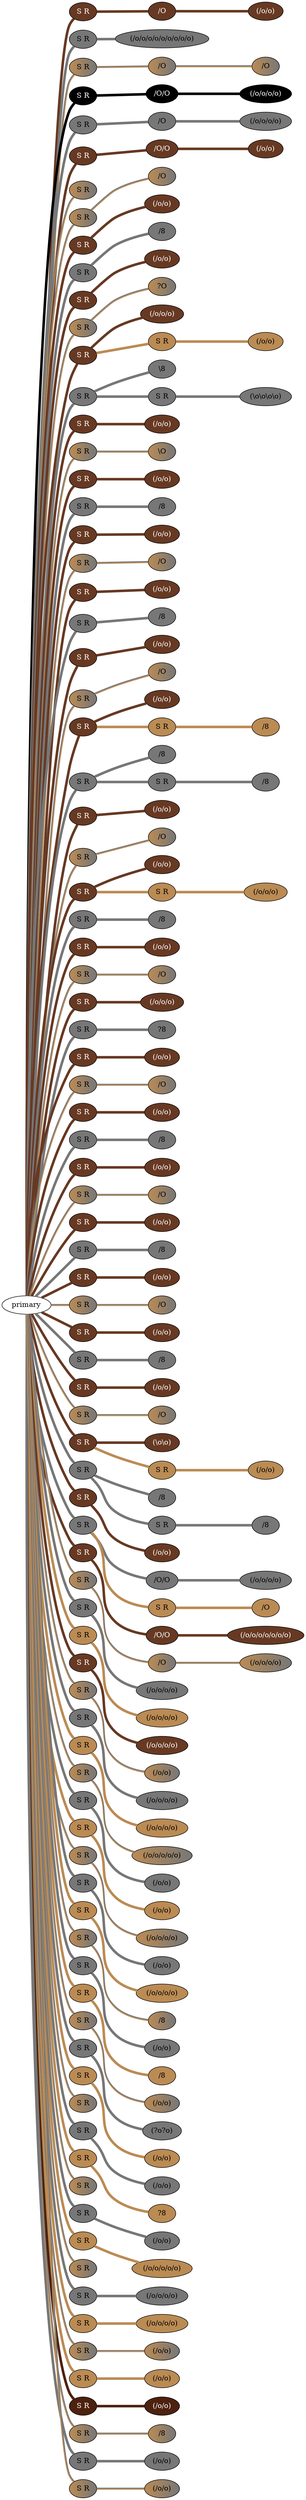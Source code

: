 graph {
 graph [rankdir=LR]
"1" [qtype="pendant_node", pendant_colors="#673923", pendant_ply="S", pendant_attach="R", pendant_length="40.5", label="S R", style=filled, fillcolor="#673923", fontcolor="#ffffff"]
"primary" -- "1" [qtype="pendant_link",penwidth=5,color="#673923"]
"1:0" [qtype="knot_node", knot_value="1", knot_type="S", knot_position="11.5", knot_spin="S", label="/O", style=filled, fillcolor="#673923" , fontcolor="#ffffff"]
"1" -- "1:0" [qtype="knot_link",penwidth=5,color="#673923"]
"1:1" [qtype="knot_node", knot_value="2", knot_type="L", knot_position="21.0", knot_spin="S", label="(/o/o)", style=filled, fillcolor="#673923" , fontcolor="#ffffff"]
"1:0" -- "1:1" [qtype="knot_link",penwidth=5,color="#673923"]
"2" [qtype="pendant_node", pendant_colors="#777777", pendant_ply="S", pendant_attach="R", pendant_length="36.5", label="S R", style=filled, fillcolor="#777777", fontcolor="#000000"]
"primary" -- "2" [qtype="pendant_link",penwidth=5,color="#777777"]
"2:0" [qtype="knot_node", knot_value="9", knot_type="L", knot_position="20.0", knot_spin="S", label="(/o/o/o/o/o/o/o/o/o)", style=filled, fillcolor="#777777" , fontcolor="#000000"]
"2" -- "2:0" [qtype="knot_link",penwidth=5,color="#777777"]
"3" [qtype="pendant_node", pendant_colors="#BB8B54:#777777", pendant_ply="S", pendant_attach="R", pendant_length="42.0", label="S R", style=filled, fillcolor="#BB8B54:#777777", fontcolor="#000000"]
"primary" -- "3" [qtype="pendant_link",penwidth=2,color="#BB8B54:#777777"]
"3:0" [qtype="knot_node", knot_value="1", knot_type="S", knot_position="7.0", knot_spin="S", label="/O", style=filled, fillcolor="#BB8B54:#777777" , fontcolor="#000000"]
"3" -- "3:0" [qtype="knot_link",penwidth=2,color="#BB8B54:#777777"]
"3:1" [qtype="knot_node", knot_value="1", knot_type="S", knot_position="14.5", knot_spin="S", label="/O", style=filled, fillcolor="#BB8B54:#777777" , fontcolor="#000000"]
"3:0" -- "3:1" [qtype="knot_link",penwidth=2,color="#BB8B54:#777777"]
"4" [qtype="pendant_node", pendant_colors="#000000", pendant_ply="S", pendant_attach="R", pendant_length="46.5", label="S R", style=filled, fillcolor="#000000", fontcolor="#ffffff"]
"primary" -- "4" [qtype="pendant_link",penwidth=5,color="#000000"]
"4:0" [qtype="knot_node", knot_value="2", knot_type="S", knot_position="14.0", knot_spin="S", label="/O/O", style=filled, fillcolor="#000000" , fontcolor="#ffffff"]
"4" -- "4:0" [qtype="knot_link",penwidth=5,color="#000000"]
"4:1" [qtype="knot_node", knot_value="4", knot_type="L", knot_position="27.5", knot_spin="S", label="(/o/o/o/o)", style=filled, fillcolor="#000000" , fontcolor="#ffffff"]
"4:0" -- "4:1" [qtype="knot_link",penwidth=5,color="#000000"]
"5" [qtype="pendant_node", pendant_colors="#777777", pendant_ply="S", pendant_attach="R", pendant_length="41.0", label="S R", style=filled, fillcolor="#777777", fontcolor="#000000"]
"primary" -- "5" [qtype="pendant_link",penwidth=5,color="#777777"]
"5:0" [qtype="knot_node", knot_value="1", knot_type="S", knot_position="14.5", knot_spin="S", label="/O", style=filled, fillcolor="#777777" , fontcolor="#000000"]
"5" -- "5:0" [qtype="knot_link",penwidth=5,color="#777777"]
"5:1" [qtype="knot_node", knot_value="4", knot_type="L", knot_position="28.0", knot_spin="S", label="(/o/o/o/o)", style=filled, fillcolor="#777777" , fontcolor="#000000"]
"5:0" -- "5:1" [qtype="knot_link",penwidth=5,color="#777777"]
"6" [qtype="pendant_node", pendant_colors="#673923", pendant_ply="S", pendant_attach="R", pendant_length="36.5", label="S R", style=filled, fillcolor="#673923", fontcolor="#ffffff"]
"primary" -- "6" [qtype="pendant_link",penwidth=5,color="#673923"]
"6:0" [qtype="knot_node", knot_value="2", knot_type="S", knot_position="13.5", knot_spin="S", label="/O/O", style=filled, fillcolor="#673923" , fontcolor="#ffffff"]
"6" -- "6:0" [qtype="knot_link",penwidth=5,color="#673923"]
"6:1" [qtype="knot_node", knot_value="2", knot_type="L", knot_position="27.0", knot_spin="S", label="(/o/o)", style=filled, fillcolor="#673923" , fontcolor="#ffffff"]
"6:0" -- "6:1" [qtype="knot_link",penwidth=5,color="#673923"]
"7" [qtype="pendant_node", pendant_colors="#BB8B54:#777777", pendant_ply="S", pendant_attach="R", pendant_length="50.0", label="S R", style=filled, fillcolor="#BB8B54:#777777", fontcolor="#000000"]
"primary" -- "7" [qtype="pendant_link",penwidth=2,color="#BB8B54:#777777"]
"8" [qtype="pendant_node", pendant_colors="#BB8B54:#777777", pendant_ply="S", pendant_attach="R", pendant_length="43.0", label="S R", style=filled, fillcolor="#BB8B54:#777777", fontcolor="#000000"]
"primary" -- "8" [qtype="pendant_link",penwidth=2,color="#BB8B54:#777777"]
"8:0" [qtype="knot_node", knot_value="1", knot_type="S", knot_position="13.5", knot_spin="S", label="/O", style=filled, fillcolor="#BB8B54:#777777" , fontcolor="#000000"]
"8" -- "8:0" [qtype="knot_link",penwidth=2,color="#BB8B54:#777777"]
"9" [qtype="pendant_node", pendant_colors="#673923", pendant_ply="S", pendant_attach="R", pendant_length="52.0", label="S R", style=filled, fillcolor="#673923", fontcolor="#ffffff"]
"primary" -- "9" [qtype="pendant_link",penwidth=5,color="#673923"]
"9:0" [qtype="knot_node", knot_value="2", knot_type="L", knot_position="26.0", knot_spin="S", label="(/o/o)", style=filled, fillcolor="#673923" , fontcolor="#ffffff"]
"9" -- "9:0" [qtype="knot_link",penwidth=5,color="#673923"]
"10" [qtype="pendant_node", pendant_colors="#777777", pendant_ply="S", pendant_attach="R", pendant_length="46.0", label="S R", style=filled, fillcolor="#777777", fontcolor="#000000"]
"primary" -- "10" [qtype="pendant_link",penwidth=5,color="#777777"]
"10:0" [qtype="knot_node", knot_value="1", knot_type="E", knot_position="25.5", knot_spin="S", label="/8", style=filled, fillcolor="#777777" , fontcolor="#000000"]
"10" -- "10:0" [qtype="knot_link",penwidth=5,color="#777777"]
"11" [qtype="pendant_node", pendant_colors="#673923", pendant_ply="S", pendant_attach="R", pendant_length="46.0", label="S R", style=filled, fillcolor="#673923", fontcolor="#ffffff"]
"primary" -- "11" [qtype="pendant_link",penwidth=5,color="#673923"]
"11:0" [qtype="knot_node", knot_value="2", knot_type="L", knot_position="26.0", knot_spin="S", label="(/o/o)", style=filled, fillcolor="#673923" , fontcolor="#ffffff"]
"11" -- "11:0" [qtype="knot_link",penwidth=5,color="#673923"]
"12" [qtype="pendant_node", pendant_colors="#BB8B54:#777777", pendant_ply="S", pendant_attach="R", pendant_length="40.0", label="S R", style=filled, fillcolor="#BB8B54:#777777", fontcolor="#000000"]
"primary" -- "12" [qtype="pendant_link",penwidth=2,color="#BB8B54:#777777"]
"12:0" [qtype="knot_node", knot_value="1", knot_type="S", knot_position="14.0", knot_spin="U", label="?O", style=filled, fillcolor="#BB8B54:#777777" , fontcolor="#000000"]
"12" -- "12:0" [qtype="knot_link",penwidth=2,color="#BB8B54:#777777"]
"13" [qtype="pendant_node", pendant_colors="#673923", pendant_ply="S", pendant_attach="R", pendant_length="50.0", label="S R", style=filled, fillcolor="#673923", fontcolor="#ffffff"]
"primary" -- "13" [qtype="pendant_link",penwidth=5,color="#673923"]
"13:0" [qtype="knot_node", knot_value="3", knot_type="L", knot_position="25.5", knot_spin="S", label="(/o/o/o)", style=filled, fillcolor="#673923" , fontcolor="#ffffff"]
"13" -- "13:0" [qtype="knot_link",penwidth=5,color="#673923"]
"13s1" [qtype="pendant_node", pendant_colors="#BB8B54", pendant_ply="S", pendant_attach="R", pendant_length="38.0", label="S R", style=filled, fillcolor="#BB8B54", fontcolor="#000000"]
"13" -- "13s1" [qtype="pendant_link",penwidth=5,color="#BB8B54"]
"13s1:0" [qtype="knot_node", knot_value="2", knot_type="L", knot_position="25.5", knot_spin="S", label="(/o/o)", style=filled, fillcolor="#BB8B54" , fontcolor="#000000"]
"13s1" -- "13s1:0" [qtype="knot_link",penwidth=5,color="#BB8B54"]
"14" [qtype="pendant_node", pendant_colors="#777777", pendant_ply="S", pendant_attach="R", pendant_length="43.0", label="S R", style=filled, fillcolor="#777777", fontcolor="#000000"]
"primary" -- "14" [qtype="pendant_link",penwidth=5,color="#777777"]
"14:0" [qtype="knot_node", knot_value="1", knot_type="E", knot_position="26.5", knot_spin="Z", label="\\8", style=filled, fillcolor="#777777" , fontcolor="#000000"]
"14" -- "14:0" [qtype="knot_link",penwidth=5,color="#777777"]
"14s1" [qtype="pendant_node", pendant_colors="#777777", pendant_ply="S", pendant_attach="R", pendant_length="27.5", label="S R", style=filled, fillcolor="#777777", fontcolor="#000000"]
"14" -- "14s1" [qtype="pendant_link",penwidth=5,color="#777777"]
"14s1:0" [qtype="knot_node", knot_value="4", knot_type="L", knot_position="13.5", knot_spin="Z", label="(\\o\\o\\o\\o)", style=filled, fillcolor="#777777" , fontcolor="#000000"]
"14s1" -- "14s1:0" [qtype="knot_link",penwidth=5,color="#777777"]
"15" [qtype="pendant_node", pendant_colors="#673923", pendant_ply="S", pendant_attach="R", pendant_length="44.5", label="S R", style=filled, fillcolor="#673923", fontcolor="#ffffff"]
"primary" -- "15" [qtype="pendant_link",penwidth=5,color="#673923"]
"15:0" [qtype="knot_node", knot_value="2", knot_type="L", knot_position="25.0", knot_spin="S", label="(/o/o)", style=filled, fillcolor="#673923" , fontcolor="#ffffff"]
"15" -- "15:0" [qtype="knot_link",penwidth=5,color="#673923"]
"16" [qtype="pendant_node", pendant_colors="#BB8B54:#777777", pendant_ply="S", pendant_attach="R", pendant_length="42.5", label="S R", style=filled, fillcolor="#BB8B54:#777777", fontcolor="#000000"]
"primary" -- "16" [qtype="pendant_link",penwidth=2,color="#BB8B54:#777777"]
"16:0" [qtype="knot_node", knot_value="1", knot_type="S", knot_position="14.0", knot_spin="Z", label="\\O", style=filled, fillcolor="#BB8B54:#777777" , fontcolor="#000000"]
"16" -- "16:0" [qtype="knot_link",penwidth=2,color="#BB8B54:#777777"]
"17" [qtype="pendant_node", pendant_colors="#673923", pendant_ply="S", pendant_attach="R", pendant_length="51.5", label="S R", style=filled, fillcolor="#673923", fontcolor="#ffffff"]
"primary" -- "17" [qtype="pendant_link",penwidth=5,color="#673923"]
"17:0" [qtype="knot_node", knot_value="2", knot_type="L", knot_position="25.5", knot_spin="S", label="(/o/o)", style=filled, fillcolor="#673923" , fontcolor="#ffffff"]
"17" -- "17:0" [qtype="knot_link",penwidth=5,color="#673923"]
"18" [qtype="pendant_node", pendant_colors="#777777", pendant_ply="S", pendant_attach="R", pendant_length="41.5", label="S R", style=filled, fillcolor="#777777", fontcolor="#000000"]
"primary" -- "18" [qtype="pendant_link",penwidth=5,color="#777777"]
"18:0" [qtype="knot_node", knot_value="1", knot_type="E", knot_position="25.5", knot_spin="S", label="/8", style=filled, fillcolor="#777777" , fontcolor="#000000"]
"18" -- "18:0" [qtype="knot_link",penwidth=5,color="#777777"]
"19" [qtype="pendant_node", pendant_colors="#673923", pendant_ply="S", pendant_attach="R", pendant_length="44.5", label="S R", style=filled, fillcolor="#673923", fontcolor="#ffffff"]
"primary" -- "19" [qtype="pendant_link",penwidth=5,color="#673923"]
"19:0" [qtype="knot_node", knot_value="2", knot_type="L", knot_position="24.0", knot_spin="S", label="(/o/o)", style=filled, fillcolor="#673923" , fontcolor="#ffffff"]
"19" -- "19:0" [qtype="knot_link",penwidth=5,color="#673923"]
"20" [qtype="pendant_node", pendant_colors="#BB8B54:#777777", pendant_ply="S", pendant_attach="R", pendant_length="44.0", label="S R", style=filled, fillcolor="#BB8B54:#777777", fontcolor="#000000"]
"primary" -- "20" [qtype="pendant_link",penwidth=2,color="#BB8B54:#777777"]
"20:0" [qtype="knot_node", knot_value="1", knot_type="S", knot_position="14.0", knot_spin="S", label="/O", style=filled, fillcolor="#BB8B54:#777777" , fontcolor="#000000"]
"20" -- "20:0" [qtype="knot_link",penwidth=2,color="#BB8B54:#777777"]
"21" [qtype="pendant_node", pendant_colors="#673923", pendant_ply="S", pendant_attach="R", pendant_length="53.0", label="S R", style=filled, fillcolor="#673923", fontcolor="#ffffff"]
"primary" -- "21" [qtype="pendant_link",penwidth=5,color="#673923"]
"21:0" [qtype="knot_node", knot_value="2", knot_type="L", knot_position="25.5", knot_spin="S", label="(/o/o)", style=filled, fillcolor="#673923" , fontcolor="#ffffff"]
"21" -- "21:0" [qtype="knot_link",penwidth=5,color="#673923"]
"22" [qtype="pendant_node", pendant_colors="#777777", pendant_ply="S", pendant_attach="R", pendant_length="44.5", label="S R", style=filled, fillcolor="#777777", fontcolor="#000000"]
"primary" -- "22" [qtype="pendant_link",penwidth=5,color="#777777"]
"22:0" [qtype="knot_node", knot_value="1", knot_type="E", knot_position="26.0", knot_spin="S", label="/8", style=filled, fillcolor="#777777" , fontcolor="#000000"]
"22" -- "22:0" [qtype="knot_link",penwidth=5,color="#777777"]
"23" [qtype="pendant_node", pendant_colors="#673923", pendant_ply="S", pendant_attach="R", pendant_length="46.5", label="S R", style=filled, fillcolor="#673923", fontcolor="#ffffff"]
"primary" -- "23" [qtype="pendant_link",penwidth=5,color="#673923"]
"23:0" [qtype="knot_node", knot_value="2", knot_type="L", knot_position="24.5", knot_spin="S", label="(/o/o)", style=filled, fillcolor="#673923" , fontcolor="#ffffff"]
"23" -- "23:0" [qtype="knot_link",penwidth=5,color="#673923"]
"24" [qtype="pendant_node", pendant_colors="#BB8B54:#777777", pendant_ply="S", pendant_attach="R", pendant_length="44.5", label="S R", style=filled, fillcolor="#BB8B54:#777777", fontcolor="#000000"]
"primary" -- "24" [qtype="pendant_link",penwidth=2,color="#BB8B54:#777777"]
"24:0" [qtype="knot_node", knot_value="1", knot_type="S", knot_position="14.5", knot_spin="S", label="/O", style=filled, fillcolor="#BB8B54:#777777" , fontcolor="#000000"]
"24" -- "24:0" [qtype="knot_link",penwidth=2,color="#BB8B54:#777777"]
"25" [qtype="pendant_node", pendant_colors="#673923", pendant_ply="S", pendant_attach="R", pendant_length="43.0", label="S R", style=filled, fillcolor="#673923", fontcolor="#ffffff"]
"primary" -- "25" [qtype="pendant_link",penwidth=5,color="#673923"]
"25:0" [qtype="knot_node", knot_value="2", knot_type="L", knot_position="26.0", knot_spin="S", label="(/o/o)", style=filled, fillcolor="#673923" , fontcolor="#ffffff"]
"25" -- "25:0" [qtype="knot_link",penwidth=5,color="#673923"]
"25s1" [qtype="pendant_node", pendant_colors="#BB8B54", pendant_ply="S", pendant_attach="R", pendant_length="44.0", label="S R", style=filled, fillcolor="#BB8B54", fontcolor="#000000"]
"25" -- "25s1" [qtype="pendant_link",penwidth=5,color="#BB8B54"]
"25s1:0" [qtype="knot_node", knot_value="1", knot_type="E", knot_position="25.0", knot_spin="S", label="/8", style=filled, fillcolor="#BB8B54" , fontcolor="#000000"]
"25s1" -- "25s1:0" [qtype="knot_link",penwidth=5,color="#BB8B54"]
"26" [qtype="pendant_node", pendant_colors="#777777", pendant_ply="S", pendant_attach="R", pendant_length="44.0", label="S R", style=filled, fillcolor="#777777", fontcolor="#000000"]
"primary" -- "26" [qtype="pendant_link",penwidth=5,color="#777777"]
"26:0" [qtype="knot_node", knot_value="1", knot_type="E", knot_position="25.5", knot_spin="S", label="/8", style=filled, fillcolor="#777777" , fontcolor="#000000"]
"26" -- "26:0" [qtype="knot_link",penwidth=5,color="#777777"]
"26s1" [qtype="pendant_node", pendant_colors="#777777", pendant_ply="S", pendant_attach="R", pendant_length="38.0", label="S R", style=filled, fillcolor="#777777", fontcolor="#000000"]
"26" -- "26s1" [qtype="pendant_link",penwidth=5,color="#777777"]
"26s1:0" [qtype="knot_node", knot_value="1", knot_type="E", knot_position="25.0", knot_spin="S", label="/8", style=filled, fillcolor="#777777" , fontcolor="#000000"]
"26s1" -- "26s1:0" [qtype="knot_link",penwidth=5,color="#777777"]
"27" [qtype="pendant_node", pendant_colors="#673923", pendant_ply="S", pendant_attach="R", pendant_length="45.5", label="S R", style=filled, fillcolor="#673923", fontcolor="#ffffff"]
"primary" -- "27" [qtype="pendant_link",penwidth=5,color="#673923"]
"27:0" [qtype="knot_node", knot_value="2", knot_type="L", knot_position="25.0", knot_spin="S", label="(/o/o)", style=filled, fillcolor="#673923" , fontcolor="#ffffff"]
"27" -- "27:0" [qtype="knot_link",penwidth=5,color="#673923"]
"28" [qtype="pendant_node", pendant_colors="#BB8B54:#777777", pendant_ply="S", pendant_attach="R", pendant_length="41.5", label="S R", style=filled, fillcolor="#BB8B54:#777777", fontcolor="#000000"]
"primary" -- "28" [qtype="pendant_link",penwidth=2,color="#BB8B54:#777777"]
"28:0" [qtype="knot_node", knot_value="1", knot_type="S", knot_position="14.0", knot_spin="S", label="/O", style=filled, fillcolor="#BB8B54:#777777" , fontcolor="#000000"]
"28" -- "28:0" [qtype="knot_link",penwidth=2,color="#BB8B54:#777777"]
"29" [qtype="pendant_node", pendant_colors="#673923", pendant_ply="S", pendant_attach="R", pendant_length="50.5", label="S R", style=filled, fillcolor="#673923", fontcolor="#ffffff"]
"primary" -- "29" [qtype="pendant_link",penwidth=5,color="#673923"]
"29:0" [qtype="knot_node", knot_value="2", knot_type="L", knot_position="25.0", knot_spin="S", label="(/o/o)", style=filled, fillcolor="#673923" , fontcolor="#ffffff"]
"29" -- "29:0" [qtype="knot_link",penwidth=5,color="#673923"]
"29s1" [qtype="pendant_node", pendant_colors="#BB8B54", pendant_ply="S", pendant_attach="R", pendant_length="44.0", label="S R", style=filled, fillcolor="#BB8B54", fontcolor="#000000"]
"29" -- "29s1" [qtype="pendant_link",penwidth=5,color="#BB8B54"]
"29s1:0" [qtype="knot_node", knot_value="3", knot_type="L", knot_position="24.0", knot_spin="S", label="(/o/o/o)", style=filled, fillcolor="#BB8B54" , fontcolor="#000000"]
"29s1" -- "29s1:0" [qtype="knot_link",penwidth=5,color="#BB8B54"]
"30" [qtype="pendant_node", pendant_colors="#777777", pendant_ply="S", pendant_attach="R", pendant_length="45.0", label="S R", style=filled, fillcolor="#777777", fontcolor="#000000"]
"primary" -- "30" [qtype="pendant_link",penwidth=5,color="#777777"]
"30:0" [qtype="knot_node", knot_value="1", knot_type="E", knot_position="25.0", knot_spin="S", label="/8", style=filled, fillcolor="#777777" , fontcolor="#000000"]
"30" -- "30:0" [qtype="knot_link",penwidth=5,color="#777777"]
"31" [qtype="pendant_node", pendant_colors="#673923", pendant_ply="S", pendant_attach="R", pendant_length="47.0", label="S R", style=filled, fillcolor="#673923", fontcolor="#ffffff"]
"primary" -- "31" [qtype="pendant_link",penwidth=5,color="#673923"]
"31:0" [qtype="knot_node", knot_value="2", knot_type="L", knot_position="24.5", knot_spin="S", label="(/o/o)", style=filled, fillcolor="#673923" , fontcolor="#ffffff"]
"31" -- "31:0" [qtype="knot_link",penwidth=5,color="#673923"]
"32" [qtype="pendant_node", pendant_colors="#BB8B54:#777777", pendant_ply="S", pendant_attach="R", pendant_length="37.5", label="S R", style=filled, fillcolor="#BB8B54:#777777", fontcolor="#000000"]
"primary" -- "32" [qtype="pendant_link",penwidth=2,color="#BB8B54:#777777"]
"32:0" [qtype="knot_node", knot_value="1", knot_type="S", knot_position="12.5", knot_spin="S", label="/O", style=filled, fillcolor="#BB8B54:#777777" , fontcolor="#000000"]
"32" -- "32:0" [qtype="knot_link",penwidth=2,color="#BB8B54:#777777"]
"33" [qtype="pendant_node", pendant_colors="#673923", pendant_ply="S", pendant_attach="R", pendant_length="50.0", label="S R", style=filled, fillcolor="#673923", fontcolor="#ffffff"]
"primary" -- "33" [qtype="pendant_link",penwidth=5,color="#673923"]
"33:0" [qtype="knot_node", knot_value="3", knot_type="L", knot_position="26.0", knot_spin="S", label="(/o/o/o)", style=filled, fillcolor="#673923" , fontcolor="#ffffff"]
"33" -- "33:0" [qtype="knot_link",penwidth=5,color="#673923"]
"34" [qtype="pendant_node", pendant_colors="#777777", pendant_ply="S", pendant_attach="R", pendant_length="42.0", label="S R", style=filled, fillcolor="#777777", fontcolor="#000000"]
"primary" -- "34" [qtype="pendant_link",penwidth=5,color="#777777"]
"34:0" [qtype="knot_node", knot_value="1", knot_type="E", knot_position="26.0", knot_spin="U", label="?8", style=filled, fillcolor="#777777" , fontcolor="#000000"]
"34" -- "34:0" [qtype="knot_link",penwidth=5,color="#777777"]
"35" [qtype="pendant_node", pendant_colors="#673923", pendant_ply="S", pendant_attach="R", pendant_length="45.5", label="S R", style=filled, fillcolor="#673923", fontcolor="#ffffff"]
"primary" -- "35" [qtype="pendant_link",penwidth=5,color="#673923"]
"35:0" [qtype="knot_node", knot_value="2", knot_type="L", knot_position="24.5", knot_spin="S", label="(/o/o)", style=filled, fillcolor="#673923" , fontcolor="#ffffff"]
"35" -- "35:0" [qtype="knot_link",penwidth=5,color="#673923"]
"36" [qtype="pendant_node", pendant_colors="#BB8B54:#777777", pendant_ply="S", pendant_attach="R", pendant_length="37.5", label="S R", style=filled, fillcolor="#BB8B54:#777777", fontcolor="#000000"]
"primary" -- "36" [qtype="pendant_link",penwidth=2,color="#BB8B54:#777777"]
"36:0" [qtype="knot_node", knot_value="1", knot_type="S", knot_position="12.0", knot_spin="S", label="/O", style=filled, fillcolor="#BB8B54:#777777" , fontcolor="#000000"]
"36" -- "36:0" [qtype="knot_link",penwidth=2,color="#BB8B54:#777777"]
"37" [qtype="pendant_node", pendant_colors="#673923", pendant_ply="S", pendant_attach="R", pendant_length="49.0", label="S R", style=filled, fillcolor="#673923", fontcolor="#ffffff"]
"primary" -- "37" [qtype="pendant_link",penwidth=5,color="#673923"]
"37:0" [qtype="knot_node", knot_value="2", knot_type="L", knot_position="26.0", knot_spin="S", label="(/o/o)", style=filled, fillcolor="#673923" , fontcolor="#ffffff"]
"37" -- "37:0" [qtype="knot_link",penwidth=5,color="#673923"]
"38" [qtype="pendant_node", pendant_colors="#777777", pendant_ply="S", pendant_attach="R", pendant_length="44.5", label="S R", style=filled, fillcolor="#777777", fontcolor="#000000"]
"primary" -- "38" [qtype="pendant_link",penwidth=5,color="#777777"]
"38:0" [qtype="knot_node", knot_value="1", knot_type="E", knot_position="26.0", knot_spin="S", label="/8", style=filled, fillcolor="#777777" , fontcolor="#000000"]
"38" -- "38:0" [qtype="knot_link",penwidth=5,color="#777777"]
"39" [qtype="pendant_node", pendant_colors="#673923", pendant_ply="S", pendant_attach="R", pendant_length="48.5", label="S R", style=filled, fillcolor="#673923", fontcolor="#ffffff"]
"primary" -- "39" [qtype="pendant_link",penwidth=5,color="#673923"]
"39:0" [qtype="knot_node", knot_value="2", knot_type="L", knot_position="27.0", knot_spin="S", label="(/o/o)", style=filled, fillcolor="#673923" , fontcolor="#ffffff"]
"39" -- "39:0" [qtype="knot_link",penwidth=5,color="#673923"]
"40" [qtype="pendant_node", pendant_colors="#BB8B54:#777777", pendant_ply="S", pendant_attach="R", pendant_length="43.5", label="S R", style=filled, fillcolor="#BB8B54:#777777", fontcolor="#000000"]
"primary" -- "40" [qtype="pendant_link",penwidth=2,color="#BB8B54:#777777"]
"40:0" [qtype="knot_node", knot_value="1", knot_type="S", knot_position="12.0", knot_spin="S", label="/O", style=filled, fillcolor="#BB8B54:#777777" , fontcolor="#000000"]
"40" -- "40:0" [qtype="knot_link",penwidth=2,color="#BB8B54:#777777"]
"41" [qtype="pendant_node", pendant_colors="#673923", pendant_ply="S", pendant_attach="R", pendant_length="51.0", label="S R", style=filled, fillcolor="#673923", fontcolor="#ffffff"]
"primary" -- "41" [qtype="pendant_link",penwidth=5,color="#673923"]
"41:0" [qtype="knot_node", knot_value="2", knot_type="L", knot_position="26.5", knot_spin="S", label="(/o/o)", style=filled, fillcolor="#673923" , fontcolor="#ffffff"]
"41" -- "41:0" [qtype="knot_link",penwidth=5,color="#673923"]
"42" [qtype="pendant_node", pendant_colors="#777777", pendant_ply="S", pendant_attach="R", pendant_length="34.5", label="S R", style=filled, fillcolor="#777777", fontcolor="#000000"]
"primary" -- "42" [qtype="pendant_link",penwidth=5,color="#777777"]
"42:0" [qtype="knot_node", knot_value="1", knot_type="E", knot_position="25.5", knot_spin="S", label="/8", style=filled, fillcolor="#777777" , fontcolor="#000000"]
"42" -- "42:0" [qtype="knot_link",penwidth=5,color="#777777"]
"43" [qtype="pendant_node", pendant_colors="#673923", pendant_ply="S", pendant_attach="R", pendant_length="46.5", label="S R", style=filled, fillcolor="#673923", fontcolor="#ffffff"]
"primary" -- "43" [qtype="pendant_link",penwidth=5,color="#673923"]
"43:0" [qtype="knot_node", knot_value="2", knot_type="L", knot_position="25.0", knot_spin="S", label="(/o/o)", style=filled, fillcolor="#673923" , fontcolor="#ffffff"]
"43" -- "43:0" [qtype="knot_link",penwidth=5,color="#673923"]
"44" [qtype="pendant_node", pendant_colors="#BB8B54:#777777", pendant_ply="S", pendant_attach="R", pendant_length="38.0", label="S R", style=filled, fillcolor="#BB8B54:#777777", fontcolor="#000000"]
"primary" -- "44" [qtype="pendant_link",penwidth=2,color="#BB8B54:#777777"]
"44:0" [qtype="knot_node", knot_value="1", knot_type="S", knot_position="12.5", knot_spin="S", label="/O", style=filled, fillcolor="#BB8B54:#777777" , fontcolor="#000000"]
"44" -- "44:0" [qtype="knot_link",penwidth=2,color="#BB8B54:#777777"]
"45" [qtype="pendant_node", pendant_colors="#673923", pendant_ply="S", pendant_attach="R", pendant_length="51.5", label="S R", style=filled, fillcolor="#673923", fontcolor="#ffffff"]
"primary" -- "45" [qtype="pendant_link",penwidth=5,color="#673923"]
"45:0" [qtype="knot_node", knot_value="2", knot_type="L", knot_position="27.0", knot_spin="S", label="(/o/o)", style=filled, fillcolor="#673923" , fontcolor="#ffffff"]
"45" -- "45:0" [qtype="knot_link",penwidth=5,color="#673923"]
"46" [qtype="pendant_node", pendant_colors="#777777", pendant_ply="S", pendant_attach="R", pendant_length="44.5", label="S R", style=filled, fillcolor="#777777", fontcolor="#000000"]
"primary" -- "46" [qtype="pendant_link",penwidth=5,color="#777777"]
"46:0" [qtype="knot_node", knot_value="1", knot_type="E", knot_position="24.5", knot_spin="S", label="/8", style=filled, fillcolor="#777777" , fontcolor="#000000"]
"46" -- "46:0" [qtype="knot_link",penwidth=5,color="#777777"]
"47" [qtype="pendant_node", pendant_colors="#673923", pendant_ply="S", pendant_attach="R", pendant_length="46.5", label="S R", style=filled, fillcolor="#673923", fontcolor="#ffffff"]
"primary" -- "47" [qtype="pendant_link",penwidth=5,color="#673923"]
"47:0" [qtype="knot_node", knot_value="2", knot_type="L", knot_position="24.5", knot_spin="S", label="(/o/o)", style=filled, fillcolor="#673923" , fontcolor="#ffffff"]
"47" -- "47:0" [qtype="knot_link",penwidth=5,color="#673923"]
"48" [qtype="pendant_node", pendant_colors="#BB8B54:#777777", pendant_ply="S", pendant_attach="R", pendant_length="36.0", label="S R", style=filled, fillcolor="#BB8B54:#777777", fontcolor="#000000"]
"primary" -- "48" [qtype="pendant_link",penwidth=2,color="#BB8B54:#777777"]
"48:0" [qtype="knot_node", knot_value="1", knot_type="S", knot_position="12.5", knot_spin="S", label="/O", style=filled, fillcolor="#BB8B54:#777777" , fontcolor="#000000"]
"48" -- "48:0" [qtype="knot_link",penwidth=2,color="#BB8B54:#777777"]
"49" [qtype="pendant_node", pendant_colors="#673923", pendant_ply="S", pendant_attach="R", pendant_length="41.0", label="S R", style=filled, fillcolor="#673923", fontcolor="#ffffff"]
"primary" -- "49" [qtype="pendant_link",penwidth=5,color="#673923"]
"49:0" [qtype="knot_node", knot_value="2", knot_type="L", knot_position="23.0", knot_spin="Z", label="(\\o\\o)", style=filled, fillcolor="#673923" , fontcolor="#ffffff"]
"49" -- "49:0" [qtype="knot_link",penwidth=5,color="#673923"]
"49s1" [qtype="pendant_node", pendant_colors="#BB8B54", pendant_ply="S", pendant_attach="R", pendant_length="41.0", label="S R", style=filled, fillcolor="#BB8B54", fontcolor="#000000"]
"49" -- "49s1" [qtype="pendant_link",penwidth=5,color="#BB8B54"]
"49s1:0" [qtype="knot_node", knot_value="2", knot_type="L", knot_position="22.0", knot_spin="S", label="(/o/o)", style=filled, fillcolor="#BB8B54" , fontcolor="#000000"]
"49s1" -- "49s1:0" [qtype="knot_link",penwidth=5,color="#BB8B54"]
"50" [qtype="pendant_node", pendant_colors="#777777", pendant_ply="S", pendant_attach="R", pendant_length="39.5", label="S R", style=filled, fillcolor="#777777", fontcolor="#000000"]
"primary" -- "50" [qtype="pendant_link",penwidth=5,color="#777777"]
"50:0" [qtype="knot_node", knot_value="1", knot_type="E", knot_position="23.0", knot_spin="S", label="/8", style=filled, fillcolor="#777777" , fontcolor="#000000"]
"50" -- "50:0" [qtype="knot_link",penwidth=5,color="#777777"]
"50s1" [qtype="pendant_node", pendant_colors="#777777", pendant_ply="S", pendant_attach="R", pendant_length="33.5", label="S R", style=filled, fillcolor="#777777", fontcolor="#000000"]
"50" -- "50s1" [qtype="pendant_link",penwidth=5,color="#777777"]
"50s1:0" [qtype="knot_node", knot_value="1", knot_type="E", knot_position="28.0", knot_spin="S", label="/8", style=filled, fillcolor="#777777" , fontcolor="#000000"]
"50s1" -- "50s1:0" [qtype="knot_link",penwidth=5,color="#777777"]
"51" [qtype="pendant_node", pendant_colors="#673923", pendant_ply="S", pendant_attach="R", pendant_length="37.0", label="S R", style=filled, fillcolor="#673923", fontcolor="#ffffff"]
"primary" -- "51" [qtype="pendant_link",penwidth=5,color="#673923"]
"51:0" [qtype="knot_node", knot_value="2", knot_type="L", knot_position="23.5", knot_spin="S", label="(/o/o)", style=filled, fillcolor="#673923" , fontcolor="#ffffff"]
"51" -- "51:0" [qtype="knot_link",penwidth=5,color="#673923"]
"52" [qtype="pendant_node", pendant_colors="#777777", pendant_ply="S", pendant_attach="R", pendant_length="38.5", label="S R", style=filled, fillcolor="#777777", fontcolor="#000000"]
"primary" -- "52" [qtype="pendant_link",penwidth=5,color="#777777"]
"52:0" [qtype="knot_node", knot_value="2", knot_type="S", knot_position="7.5", knot_spin="S", label="/O/O", style=filled, fillcolor="#777777" , fontcolor="#000000"]
"52" -- "52:0" [qtype="knot_link",penwidth=5,color="#777777"]
"52:1" [qtype="knot_node", knot_value="4", knot_type="L", knot_position="21.0", knot_spin="S", label="(/o/o/o/o)", style=filled, fillcolor="#777777" , fontcolor="#000000"]
"52:0" -- "52:1" [qtype="knot_link",penwidth=5,color="#777777"]
"52s1" [qtype="pendant_node", pendant_colors="#BB8B54", pendant_ply="S", pendant_attach="R", pendant_length="44.0", label="S R", style=filled, fillcolor="#BB8B54", fontcolor="#000000"]
"52" -- "52s1" [qtype="pendant_link",penwidth=5,color="#BB8B54"]
"52s1:0" [qtype="knot_node", knot_value="1", knot_type="S", knot_position="7.0", knot_spin="S", label="/O", style=filled, fillcolor="#BB8B54" , fontcolor="#000000"]
"52s1" -- "52s1:0" [qtype="knot_link",penwidth=5,color="#BB8B54"]
"53" [qtype="pendant_node", pendant_colors="#673923", pendant_ply="S", pendant_attach="R", pendant_length="38.0", label="S R", style=filled, fillcolor="#673923", fontcolor="#ffffff"]
"primary" -- "53" [qtype="pendant_link",penwidth=5,color="#673923"]
"53:0" [qtype="knot_node", knot_value="2", knot_type="S", knot_position="7.5", knot_spin="S", label="/O/O", style=filled, fillcolor="#673923" , fontcolor="#ffffff"]
"53" -- "53:0" [qtype="knot_link",penwidth=5,color="#673923"]
"53:1" [qtype="knot_node", knot_value="7", knot_type="L", knot_position="19.5", knot_spin="S", label="(/o/o/o/o/o/o/o)", style=filled, fillcolor="#673923" , fontcolor="#ffffff"]
"53:0" -- "53:1" [qtype="knot_link",penwidth=5,color="#673923"]
"54" [qtype="pendant_node", pendant_colors="#BB8B54:#777777", pendant_ply="S", pendant_attach="R", pendant_length="34.0", label="S R", style=filled, fillcolor="#BB8B54:#777777", fontcolor="#000000"]
"primary" -- "54" [qtype="pendant_link",penwidth=2,color="#BB8B54:#777777"]
"54:0" [qtype="knot_node", knot_value="1", knot_type="S", knot_position="7.0", knot_spin="S", label="/O", style=filled, fillcolor="#BB8B54:#777777" , fontcolor="#000000"]
"54" -- "54:0" [qtype="knot_link",penwidth=2,color="#BB8B54:#777777"]
"54:1" [qtype="knot_node", knot_value="4", knot_type="L", knot_position="19.5", knot_spin="S", label="(/o/o/o/o)", style=filled, fillcolor="#BB8B54:#777777" , fontcolor="#000000"]
"54:0" -- "54:1" [qtype="knot_link",penwidth=2,color="#BB8B54:#777777"]
"55" [qtype="pendant_node", pendant_colors="#777777", pendant_ply="S", pendant_attach="R", pendant_length="37.0", label="S R", style=filled, fillcolor="#777777", fontcolor="#000000"]
"primary" -- "55" [qtype="pendant_link",penwidth=5,color="#777777"]
"55:0" [qtype="knot_node", knot_value="4", knot_type="L", knot_position="8.5", knot_spin="S", label="(/o/o/o/o)", style=filled, fillcolor="#777777" , fontcolor="#000000"]
"55" -- "55:0" [qtype="knot_link",penwidth=5,color="#777777"]
"56" [qtype="pendant_node", pendant_colors="#BB8B54", pendant_ply="S", pendant_attach="R", pendant_length="33.5", label="S R", style=filled, fillcolor="#BB8B54", fontcolor="#000000"]
"primary" -- "56" [qtype="pendant_link",penwidth=5,color="#BB8B54"]
"56:0" [qtype="knot_node", knot_value="4", knot_type="L", knot_position="8.0", knot_spin="S", label="(/o/o/o/o)", style=filled, fillcolor="#BB8B54" , fontcolor="#000000"]
"56" -- "56:0" [qtype="knot_link",penwidth=5,color="#BB8B54"]
"57" [qtype="pendant_node", pendant_colors="#673923", pendant_ply="S", pendant_attach="R", pendant_length="43.5", label="S R", style=filled, fillcolor="#673923", fontcolor="#ffffff"]
"primary" -- "57" [qtype="pendant_link",penwidth=5,color="#673923"]
"57:0" [qtype="knot_node", knot_value="4", knot_type="L", knot_position="8.0", knot_spin="S", label="(/o/o/o/o)", style=filled, fillcolor="#673923" , fontcolor="#ffffff"]
"57" -- "57:0" [qtype="knot_link",penwidth=5,color="#673923"]
"58" [qtype="pendant_node", pendant_colors="#BB8B54:#777777", pendant_ply="S", pendant_attach="R", pendant_length="39.0", label="S R", style=filled, fillcolor="#BB8B54:#777777", fontcolor="#000000"]
"primary" -- "58" [qtype="pendant_link",penwidth=2,color="#BB8B54:#777777"]
"58:0" [qtype="knot_node", knot_value="2", knot_type="L", knot_position="8.0", knot_spin="S", label="(/o/o)", style=filled, fillcolor="#BB8B54:#777777" , fontcolor="#000000"]
"58" -- "58:0" [qtype="knot_link",penwidth=2,color="#BB8B54:#777777"]
"59" [qtype="pendant_node", pendant_colors="#777777", pendant_ply="S", pendant_attach="R", pendant_length="41.0", label="S R", style=filled, fillcolor="#777777", fontcolor="#000000"]
"primary" -- "59" [qtype="pendant_link",penwidth=5,color="#777777"]
"59:0" [qtype="knot_node", knot_value="4", knot_type="L", knot_position="8.0", knot_spin="S", label="(/o/o/o/o)", style=filled, fillcolor="#777777" , fontcolor="#000000"]
"59" -- "59:0" [qtype="knot_link",penwidth=5,color="#777777"]
"60" [qtype="pendant_node", pendant_colors="#BB8B54", pendant_ply="S", pendant_attach="R", pendant_length="33.5", label="S R", style=filled, fillcolor="#BB8B54", fontcolor="#000000"]
"primary" -- "60" [qtype="pendant_link",penwidth=5,color="#BB8B54"]
"60:0" [qtype="knot_node", knot_value="4", knot_type="L", knot_position="7.5", knot_spin="S", label="(/o/o/o/o)", style=filled, fillcolor="#BB8B54" , fontcolor="#000000"]
"60" -- "60:0" [qtype="knot_link",penwidth=5,color="#BB8B54"]
"61" [qtype="pendant_node", pendant_colors="#BB8B54:#777777", pendant_ply="S", pendant_attach="R", pendant_length="37.5", label="S R", style=filled, fillcolor="#BB8B54:#777777", fontcolor="#000000"]
"primary" -- "61" [qtype="pendant_link",penwidth=2,color="#BB8B54:#777777"]
"61:0" [qtype="knot_node", knot_value="5", knot_type="L", knot_position="8.0", knot_spin="S", label="(/o/o/o/o/o)", style=filled, fillcolor="#BB8B54:#777777" , fontcolor="#000000"]
"61" -- "61:0" [qtype="knot_link",penwidth=2,color="#BB8B54:#777777"]
"62" [qtype="pendant_node", pendant_colors="#777777", pendant_ply="S", pendant_attach="R", pendant_length="43.5", label="S R", style=filled, fillcolor="#777777", fontcolor="#000000"]
"primary" -- "62" [qtype="pendant_link",penwidth=5,color="#777777"]
"62:0" [qtype="knot_node", knot_value="2", knot_type="L", knot_position="7.5", knot_spin="S", label="(/o/o)", style=filled, fillcolor="#777777" , fontcolor="#000000"]
"62" -- "62:0" [qtype="knot_link",penwidth=5,color="#777777"]
"63" [qtype="pendant_node", pendant_colors="#BB8B54", pendant_ply="S", pendant_attach="R", pendant_length="36.0", label="S R", style=filled, fillcolor="#BB8B54", fontcolor="#000000"]
"primary" -- "63" [qtype="pendant_link",penwidth=5,color="#BB8B54"]
"63:0" [qtype="knot_node", knot_value="2", knot_type="L", knot_position="7.0", knot_spin="S", label="(/o/o)", style=filled, fillcolor="#BB8B54" , fontcolor="#000000"]
"63" -- "63:0" [qtype="knot_link",penwidth=5,color="#BB8B54"]
"64" [qtype="pendant_node", pendant_colors="#BB8B54:#777777", pendant_ply="S", pendant_attach="R", pendant_length="38.5", label="S R", style=filled, fillcolor="#BB8B54:#777777", fontcolor="#000000"]
"primary" -- "64" [qtype="pendant_link",penwidth=2,color="#BB8B54:#777777"]
"64:0" [qtype="knot_node", knot_value="4", knot_type="L", knot_position="7.0", knot_spin="S", label="(/o/o/o/o)", style=filled, fillcolor="#BB8B54:#777777" , fontcolor="#000000"]
"64" -- "64:0" [qtype="knot_link",penwidth=2,color="#BB8B54:#777777"]
"65" [qtype="pendant_node", pendant_colors="#777777", pendant_ply="S", pendant_attach="R", pendant_length="43.5", label="S R", style=filled, fillcolor="#777777", fontcolor="#000000"]
"primary" -- "65" [qtype="pendant_link",penwidth=5,color="#777777"]
"65:0" [qtype="knot_node", knot_value="2", knot_type="L", knot_position="7.5", knot_spin="S", label="(/o/o)", style=filled, fillcolor="#777777" , fontcolor="#000000"]
"65" -- "65:0" [qtype="knot_link",penwidth=5,color="#777777"]
"66" [qtype="pendant_node", pendant_colors="#BB8B54", pendant_ply="S", pendant_attach="R", pendant_length="37.5", label="S R", style=filled, fillcolor="#BB8B54", fontcolor="#000000"]
"primary" -- "66" [qtype="pendant_link",penwidth=5,color="#BB8B54"]
"66:0" [qtype="knot_node", knot_value="4", knot_type="L", knot_position="8.0", knot_spin="S", label="(/o/o/o/o)", style=filled, fillcolor="#BB8B54" , fontcolor="#000000"]
"66" -- "66:0" [qtype="knot_link",penwidth=5,color="#BB8B54"]
"67" [qtype="pendant_node", pendant_colors="#BB8B54:#777777", pendant_ply="S", pendant_attach="R", pendant_length="38.0", label="S R", style=filled, fillcolor="#BB8B54:#777777", fontcolor="#000000"]
"primary" -- "67" [qtype="pendant_link",penwidth=2,color="#BB8B54:#777777"]
"67:0" [qtype="knot_node", knot_value="1", knot_type="E", knot_position="22.0", knot_spin="S", label="/8", style=filled, fillcolor="#BB8B54:#777777" , fontcolor="#000000"]
"67" -- "67:0" [qtype="knot_link",penwidth=2,color="#BB8B54:#777777"]
"68" [qtype="pendant_node", pendant_colors="#777777", pendant_ply="S", pendant_attach="R", pendant_length="45.5", label="S R", style=filled, fillcolor="#777777", fontcolor="#000000"]
"primary" -- "68" [qtype="pendant_link",penwidth=5,color="#777777"]
"68:0" [qtype="knot_node", knot_value="2", knot_type="L", knot_position="8.5", knot_spin="S", label="(/o/o)", style=filled, fillcolor="#777777" , fontcolor="#000000"]
"68" -- "68:0" [qtype="knot_link",penwidth=5,color="#777777"]
"69" [qtype="pendant_node", pendant_colors="#BB8B54", pendant_ply="S", pendant_attach="R", pendant_length="35.5", label="S R", style=filled, fillcolor="#BB8B54", fontcolor="#000000"]
"primary" -- "69" [qtype="pendant_link",penwidth=5,color="#BB8B54"]
"69:0" [qtype="knot_node", knot_value="1", knot_type="E", knot_position="23.0", knot_spin="S", label="/8", style=filled, fillcolor="#BB8B54" , fontcolor="#000000"]
"69" -- "69:0" [qtype="knot_link",penwidth=5,color="#BB8B54"]
"70" [qtype="pendant_node", pendant_colors="#BB8B54:#777777", pendant_ply="S", pendant_attach="R", pendant_length="39.0", label="S R", style=filled, fillcolor="#BB8B54:#777777", fontcolor="#000000"]
"primary" -- "70" [qtype="pendant_link",penwidth=2,color="#BB8B54:#777777"]
"70:0" [qtype="knot_node", knot_value="2", knot_type="L", knot_position="7.5", knot_spin="S", label="(/o/o)", style=filled, fillcolor="#BB8B54:#777777" , fontcolor="#000000"]
"70" -- "70:0" [qtype="knot_link",penwidth=2,color="#BB8B54:#777777"]
"71" [qtype="pendant_node", pendant_colors="#777777", pendant_ply="S", pendant_attach="R", pendant_length="45.5", label="S R", style=filled, fillcolor="#777777", fontcolor="#000000"]
"primary" -- "71" [qtype="pendant_link",penwidth=5,color="#777777"]
"71:0" [qtype="knot_node", knot_value="2", knot_type="L", knot_position="8.0", knot_spin="U", label="(?o?o)", style=filled, fillcolor="#777777" , fontcolor="#000000"]
"71" -- "71:0" [qtype="knot_link",penwidth=5,color="#777777"]
"72" [qtype="pendant_node", pendant_colors="#BB8B54", pendant_ply="S", pendant_attach="R", pendant_length="37.0", label="S R", style=filled, fillcolor="#BB8B54", fontcolor="#000000"]
"primary" -- "72" [qtype="pendant_link",penwidth=5,color="#BB8B54"]
"72:0" [qtype="knot_node", knot_value="2", knot_type="L", knot_position="7.5", knot_spin="S", label="(/o/o)", style=filled, fillcolor="#BB8B54" , fontcolor="#000000"]
"72" -- "72:0" [qtype="knot_link",penwidth=5,color="#BB8B54"]
"73" [qtype="pendant_node", pendant_colors="#BB8B54:#777777", pendant_ply="S", pendant_attach="R", pendant_length="44.5", label="S R", style=filled, fillcolor="#BB8B54:#777777", fontcolor="#000000"]
"primary" -- "73" [qtype="pendant_link",penwidth=2,color="#BB8B54:#777777"]
"74" [qtype="pendant_node", pendant_colors="#777777", pendant_ply="S", pendant_attach="R", pendant_length="40.5", label="S R", style=filled, fillcolor="#777777", fontcolor="#000000"]
"primary" -- "74" [qtype="pendant_link",penwidth=5,color="#777777"]
"74:0" [qtype="knot_node", knot_value="2", knot_type="L", knot_position="9.5", knot_spin="S", label="(/o/o)", style=filled, fillcolor="#777777" , fontcolor="#000000"]
"74" -- "74:0" [qtype="knot_link",penwidth=5,color="#777777"]
"75" [qtype="pendant_node", pendant_colors="#BB8B54", pendant_ply="S", pendant_attach="R", pendant_length="39.0", label="S R", style=filled, fillcolor="#BB8B54", fontcolor="#000000"]
"primary" -- "75" [qtype="pendant_link",penwidth=5,color="#BB8B54"]
"75:0" [qtype="knot_node", knot_value="1", knot_type="E", knot_position="23.5", knot_spin="U", label="?8", style=filled, fillcolor="#BB8B54" , fontcolor="#000000"]
"75" -- "75:0" [qtype="knot_link",penwidth=5,color="#BB8B54"]
"76" [qtype="pendant_node", pendant_colors="#BB8B54:#777777", pendant_ply="S", pendant_attach="R", pendant_length="40.0", label="S R", style=filled, fillcolor="#BB8B54:#777777", fontcolor="#000000"]
"primary" -- "76" [qtype="pendant_link",penwidth=2,color="#BB8B54:#777777"]
"77" [qtype="pendant_node", pendant_colors="#777777", pendant_ply="S", pendant_attach="R", pendant_length="43.5", label="S R", style=filled, fillcolor="#777777", fontcolor="#000000"]
"primary" -- "77" [qtype="pendant_link",penwidth=5,color="#777777"]
"77:0" [qtype="knot_node", knot_value="2", knot_type="L", knot_position="9.5", knot_spin="S", label="(/o/o)", style=filled, fillcolor="#777777" , fontcolor="#000000"]
"77" -- "77:0" [qtype="knot_link",penwidth=5,color="#777777"]
"78" [qtype="pendant_node", pendant_colors="#BB8B54", pendant_ply="S", pendant_attach="R", pendant_length="37.5", label="S R", style=filled, fillcolor="#BB8B54", fontcolor="#000000"]
"primary" -- "78" [qtype="pendant_link",penwidth=5,color="#BB8B54"]
"78:0" [qtype="knot_node", knot_value="5", knot_type="L", knot_position="9.0", knot_spin="S", label="(/o/o/o/o/o)", style=filled, fillcolor="#BB8B54" , fontcolor="#000000"]
"78" -- "78:0" [qtype="knot_link",penwidth=5,color="#BB8B54"]
"79" [qtype="pendant_node", pendant_colors="#BB8B54:#777777", pendant_ply="S", pendant_attach="R", pendant_length="40.5", label="S R", style=filled, fillcolor="#BB8B54:#777777", fontcolor="#000000"]
"primary" -- "79" [qtype="pendant_link",penwidth=2,color="#BB8B54:#777777"]
"80" [qtype="pendant_node", pendant_colors="#777777", pendant_ply="S", pendant_attach="R", pendant_length="32.0", label="S R", style=filled, fillcolor="#777777", fontcolor="#000000"]
"primary" -- "80" [qtype="pendant_link",penwidth=5,color="#777777"]
"80:0" [qtype="knot_node", knot_value="4", knot_type="L", knot_position="8.0", knot_spin="S", label="(/o/o/o/o)", style=filled, fillcolor="#777777" , fontcolor="#000000"]
"80" -- "80:0" [qtype="knot_link",penwidth=5,color="#777777"]
"81" [qtype="pendant_node", pendant_colors="#BB8B54", pendant_ply="S", pendant_attach="R", pendant_length="34.0", label="S R", style=filled, fillcolor="#BB8B54", fontcolor="#000000"]
"primary" -- "81" [qtype="pendant_link",penwidth=5,color="#BB8B54"]
"81:0" [qtype="knot_node", knot_value="4", knot_type="L", knot_position="7.5", knot_spin="S", label="(/o/o/o/o)", style=filled, fillcolor="#BB8B54" , fontcolor="#000000"]
"81" -- "81:0" [qtype="knot_link",penwidth=5,color="#BB8B54"]
"82" [qtype="pendant_node", pendant_colors="#BB8B54:#777777", pendant_ply="S", pendant_attach="R", pendant_length="41.5", label="S R", style=filled, fillcolor="#BB8B54:#777777", fontcolor="#000000"]
"primary" -- "82" [qtype="pendant_link",penwidth=2,color="#BB8B54:#777777"]
"82:0" [qtype="knot_node", knot_value="2", knot_type="L", knot_position="8.5", knot_spin="S", label="(/o/o)", style=filled, fillcolor="#BB8B54:#777777" , fontcolor="#000000"]
"82" -- "82:0" [qtype="knot_link",penwidth=2,color="#BB8B54:#777777"]
"83" [qtype="pendant_node", pendant_colors="#BB8B54", pendant_ply="S", pendant_attach="R", pendant_length="37.0", label="S R", style=filled, fillcolor="#BB8B54", fontcolor="#000000"]
"primary" -- "83" [qtype="pendant_link",penwidth=5,color="#BB8B54"]
"83:0" [qtype="knot_node", knot_value="2", knot_type="L", knot_position="7.5", knot_spin="S", label="(/o/o)", style=filled, fillcolor="#BB8B54" , fontcolor="#000000"]
"83" -- "83:0" [qtype="knot_link",penwidth=5,color="#BB8B54"]
"84" [qtype="pendant_node", pendant_colors="#4D220E", pendant_ply="S", pendant_attach="R", pendant_length="37.0", label="S R", style=filled, fillcolor="#4D220E", fontcolor="#ffffff"]
"primary" -- "84" [qtype="pendant_link",penwidth=5,color="#4D220E"]
"84:0" [qtype="knot_node", knot_value="2", knot_type="L", knot_position="7.5", knot_spin="S", label="(/o/o)", style=filled, fillcolor="#4D220E" , fontcolor="#ffffff"]
"84" -- "84:0" [qtype="knot_link",penwidth=5,color="#4D220E"]
"85" [qtype="pendant_node", pendant_colors="#BB8B54:#777777", pendant_ply="S", pendant_attach="R", pendant_length="39.5", label="S R", style=filled, fillcolor="#BB8B54:#777777", fontcolor="#000000"]
"primary" -- "85" [qtype="pendant_link",penwidth=2,color="#BB8B54:#777777"]
"85:0" [qtype="knot_node", knot_value="1", knot_type="E", knot_position="22.5", knot_spin="S", label="/8", style=filled, fillcolor="#BB8B54:#777777" , fontcolor="#000000"]
"85" -- "85:0" [qtype="knot_link",penwidth=2,color="#BB8B54:#777777"]
"86" [qtype="pendant_node", pendant_colors="#777777", pendant_ply="S", pendant_attach="R", pendant_length="41.5", label="S R", style=filled, fillcolor="#777777", fontcolor="#000000"]
"primary" -- "86" [qtype="pendant_link",penwidth=5,color="#777777"]
"86:0" [qtype="knot_node", knot_value="2", knot_type="L", knot_position="8.0", knot_spin="S", label="(/o/o)", style=filled, fillcolor="#777777" , fontcolor="#000000"]
"86" -- "86:0" [qtype="knot_link",penwidth=5,color="#777777"]
"87" [qtype="pendant_node", pendant_colors="#BB8B54:#777777", pendant_ply="S", pendant_attach="R", pendant_length="36.0", label="S R", style=filled, fillcolor="#BB8B54:#777777", fontcolor="#000000"]
"primary" -- "87" [qtype="pendant_link",penwidth=2,color="#BB8B54:#777777"]
"87:0" [qtype="knot_node", knot_value="2", knot_type="L", knot_position="7.5", knot_spin="S", label="(/o/o)", style=filled, fillcolor="#BB8B54:#777777" , fontcolor="#000000"]
"87" -- "87:0" [qtype="knot_link",penwidth=2,color="#BB8B54:#777777"]
}
